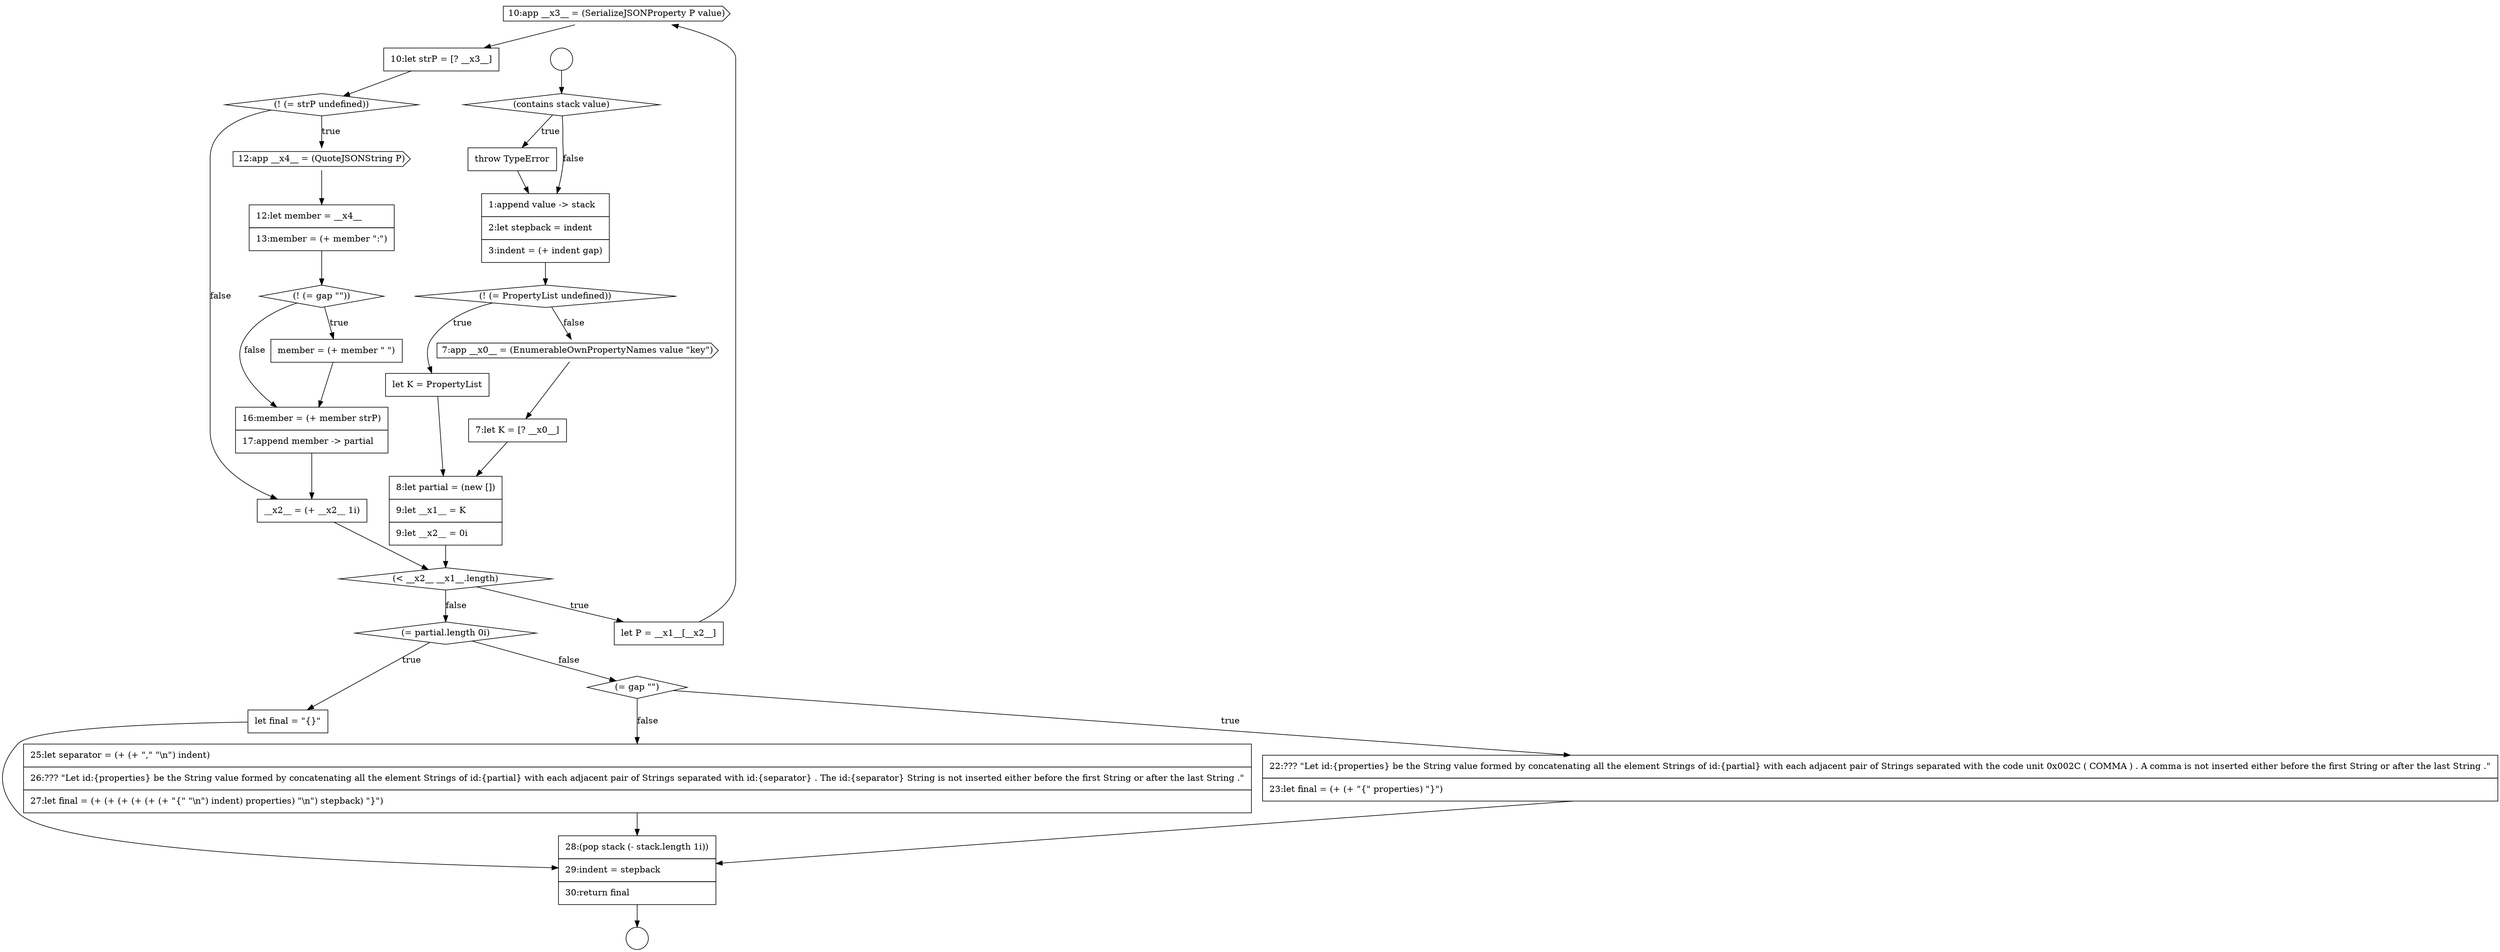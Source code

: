 digraph {
  node17094 [shape=cds, label=<<font color="black">10:app __x3__ = (SerializeJSONProperty P value)</font>> color="black" fillcolor="white" style=filled]
  node17104 [shape=none, margin=0, label=<<font color="black">
    <table border="0" cellborder="1" cellspacing="0" cellpadding="10">
      <tr><td align="left">let final = &quot;{}&quot;</td></tr>
    </table>
  </font>> color="black" fillcolor="white" style=filled]
  node17100 [shape=none, margin=0, label=<<font color="black">
    <table border="0" cellborder="1" cellspacing="0" cellpadding="10">
      <tr><td align="left">member = (+ member &quot; &quot;)</td></tr>
    </table>
  </font>> color="black" fillcolor="white" style=filled]
  node17090 [shape=none, margin=0, label=<<font color="black">
    <table border="0" cellborder="1" cellspacing="0" cellpadding="10">
      <tr><td align="left">7:let K = [? __x0__]</td></tr>
    </table>
  </font>> color="black" fillcolor="white" style=filled]
  node17086 [shape=none, margin=0, label=<<font color="black">
    <table border="0" cellborder="1" cellspacing="0" cellpadding="10">
      <tr><td align="left">1:append value -&gt; stack</td></tr>
      <tr><td align="left">2:let stepback = indent</td></tr>
      <tr><td align="left">3:indent = (+ indent gap)</td></tr>
    </table>
  </font>> color="black" fillcolor="white" style=filled]
  node17096 [shape=diamond, label=<<font color="black">(! (= strP undefined))</font>> color="black" fillcolor="white" style=filled]
  node17106 [shape=none, margin=0, label=<<font color="black">
    <table border="0" cellborder="1" cellspacing="0" cellpadding="10">
      <tr><td align="left">22:??? &quot;Let id:{properties} be the String value formed by concatenating all the element Strings of id:{partial} with each adjacent pair of Strings separated with the code unit 0x002C ( COMMA ) . A comma is not inserted either before the first String or after the last String .&quot;</td></tr>
      <tr><td align="left">23:let final = (+ (+ &quot;{&quot; properties) &quot;}&quot;)</td></tr>
    </table>
  </font>> color="black" fillcolor="white" style=filled]
  node17101 [shape=none, margin=0, label=<<font color="black">
    <table border="0" cellborder="1" cellspacing="0" cellpadding="10">
      <tr><td align="left">16:member = (+ member strP)</td></tr>
      <tr><td align="left">17:append member -&gt; partial</td></tr>
    </table>
  </font>> color="black" fillcolor="white" style=filled]
  node17083 [shape=circle label=" " color="black" fillcolor="white" style=filled]
  node17098 [shape=none, margin=0, label=<<font color="black">
    <table border="0" cellborder="1" cellspacing="0" cellpadding="10">
      <tr><td align="left">12:let member = __x4__</td></tr>
      <tr><td align="left">13:member = (+ member &quot;:&quot;)</td></tr>
    </table>
  </font>> color="black" fillcolor="white" style=filled]
  node17102 [shape=none, margin=0, label=<<font color="black">
    <table border="0" cellborder="1" cellspacing="0" cellpadding="10">
      <tr><td align="left">__x2__ = (+ __x2__ 1i)</td></tr>
    </table>
  </font>> color="black" fillcolor="white" style=filled]
  node17092 [shape=diamond, label=<<font color="black">(&lt; __x2__ __x1__.length)</font>> color="black" fillcolor="white" style=filled]
  node17088 [shape=none, margin=0, label=<<font color="black">
    <table border="0" cellborder="1" cellspacing="0" cellpadding="10">
      <tr><td align="left">let K = PropertyList</td></tr>
    </table>
  </font>> color="black" fillcolor="white" style=filled]
  node17095 [shape=none, margin=0, label=<<font color="black">
    <table border="0" cellborder="1" cellspacing="0" cellpadding="10">
      <tr><td align="left">10:let strP = [? __x3__]</td></tr>
    </table>
  </font>> color="black" fillcolor="white" style=filled]
  node17084 [shape=diamond, label=<<font color="black">(contains stack value)</font>> color="black" fillcolor="white" style=filled]
  node17091 [shape=none, margin=0, label=<<font color="black">
    <table border="0" cellborder="1" cellspacing="0" cellpadding="10">
      <tr><td align="left">8:let partial = (new [])</td></tr>
      <tr><td align="left">9:let __x1__ = K</td></tr>
      <tr><td align="left">9:let __x2__ = 0i</td></tr>
    </table>
  </font>> color="black" fillcolor="white" style=filled]
  node17103 [shape=diamond, label=<<font color="black">(= partial.length 0i)</font>> color="black" fillcolor="white" style=filled]
  node17108 [shape=none, margin=0, label=<<font color="black">
    <table border="0" cellborder="1" cellspacing="0" cellpadding="10">
      <tr><td align="left">28:(pop stack (- stack.length 1i))</td></tr>
      <tr><td align="left">29:indent = stepback</td></tr>
      <tr><td align="left">30:return final</td></tr>
    </table>
  </font>> color="black" fillcolor="white" style=filled]
  node17097 [shape=cds, label=<<font color="black">12:app __x4__ = (QuoteJSONString P)</font>> color="black" fillcolor="white" style=filled]
  node17085 [shape=none, margin=0, label=<<font color="black">
    <table border="0" cellborder="1" cellspacing="0" cellpadding="10">
      <tr><td align="left">throw TypeError</td></tr>
    </table>
  </font>> color="black" fillcolor="white" style=filled]
  node17107 [shape=none, margin=0, label=<<font color="black">
    <table border="0" cellborder="1" cellspacing="0" cellpadding="10">
      <tr><td align="left">25:let separator = (+ (+ &quot;,&quot; &quot;\n&quot;) indent)</td></tr>
      <tr><td align="left">26:??? &quot;Let id:{properties} be the String value formed by concatenating all the element Strings of id:{partial} with each adjacent pair of Strings separated with id:{separator} . The id:{separator} String is not inserted either before the first String or after the last String .&quot;</td></tr>
      <tr><td align="left">27:let final = (+ (+ (+ (+ (+ (+ &quot;{&quot; &quot;\n&quot;) indent) properties) &quot;\n&quot;) stepback) &quot;}&quot;)</td></tr>
    </table>
  </font>> color="black" fillcolor="white" style=filled]
  node17082 [shape=circle label=" " color="black" fillcolor="white" style=filled]
  node17093 [shape=none, margin=0, label=<<font color="black">
    <table border="0" cellborder="1" cellspacing="0" cellpadding="10">
      <tr><td align="left">let P = __x1__[__x2__]</td></tr>
    </table>
  </font>> color="black" fillcolor="white" style=filled]
  node17087 [shape=diamond, label=<<font color="black">(! (= PropertyList undefined))</font>> color="black" fillcolor="white" style=filled]
  node17105 [shape=diamond, label=<<font color="black">(= gap &quot;&quot;)</font>> color="black" fillcolor="white" style=filled]
  node17089 [shape=cds, label=<<font color="black">7:app __x0__ = (EnumerableOwnPropertyNames value &quot;key&quot;)</font>> color="black" fillcolor="white" style=filled]
  node17099 [shape=diamond, label=<<font color="black">(! (= gap &quot;&quot;))</font>> color="black" fillcolor="white" style=filled]
  node17091 -> node17092 [ color="black"]
  node17085 -> node17086 [ color="black"]
  node17090 -> node17091 [ color="black"]
  node17105 -> node17106 [label=<<font color="black">true</font>> color="black"]
  node17105 -> node17107 [label=<<font color="black">false</font>> color="black"]
  node17089 -> node17090 [ color="black"]
  node17102 -> node17092 [ color="black"]
  node17084 -> node17085 [label=<<font color="black">true</font>> color="black"]
  node17084 -> node17086 [label=<<font color="black">false</font>> color="black"]
  node17093 -> node17094 [ color="black"]
  node17100 -> node17101 [ color="black"]
  node17094 -> node17095 [ color="black"]
  node17107 -> node17108 [ color="black"]
  node17088 -> node17091 [ color="black"]
  node17097 -> node17098 [ color="black"]
  node17106 -> node17108 [ color="black"]
  node17099 -> node17100 [label=<<font color="black">true</font>> color="black"]
  node17099 -> node17101 [label=<<font color="black">false</font>> color="black"]
  node17104 -> node17108 [ color="black"]
  node17092 -> node17093 [label=<<font color="black">true</font>> color="black"]
  node17092 -> node17103 [label=<<font color="black">false</font>> color="black"]
  node17096 -> node17097 [label=<<font color="black">true</font>> color="black"]
  node17096 -> node17102 [label=<<font color="black">false</font>> color="black"]
  node17086 -> node17087 [ color="black"]
  node17103 -> node17104 [label=<<font color="black">true</font>> color="black"]
  node17103 -> node17105 [label=<<font color="black">false</font>> color="black"]
  node17082 -> node17084 [ color="black"]
  node17087 -> node17088 [label=<<font color="black">true</font>> color="black"]
  node17087 -> node17089 [label=<<font color="black">false</font>> color="black"]
  node17098 -> node17099 [ color="black"]
  node17108 -> node17083 [ color="black"]
  node17095 -> node17096 [ color="black"]
  node17101 -> node17102 [ color="black"]
}
